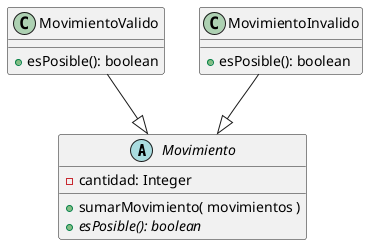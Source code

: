 @startuml

'Clase que encapsula la logica de movimientos.
abstract class Movimiento{
    - cantidad: Integer
    + sumarMovimiento( movimientos )
    + {abstract} esPosible(): boolean
}

class MovimientoValido{
    + esPosible(): boolean
}
class MovimientoInvalido{
    +  esPosible(): boolean
}

MovimientoValido --|> Movimiento
MovimientoInvalido --|> Movimiento

@enduml